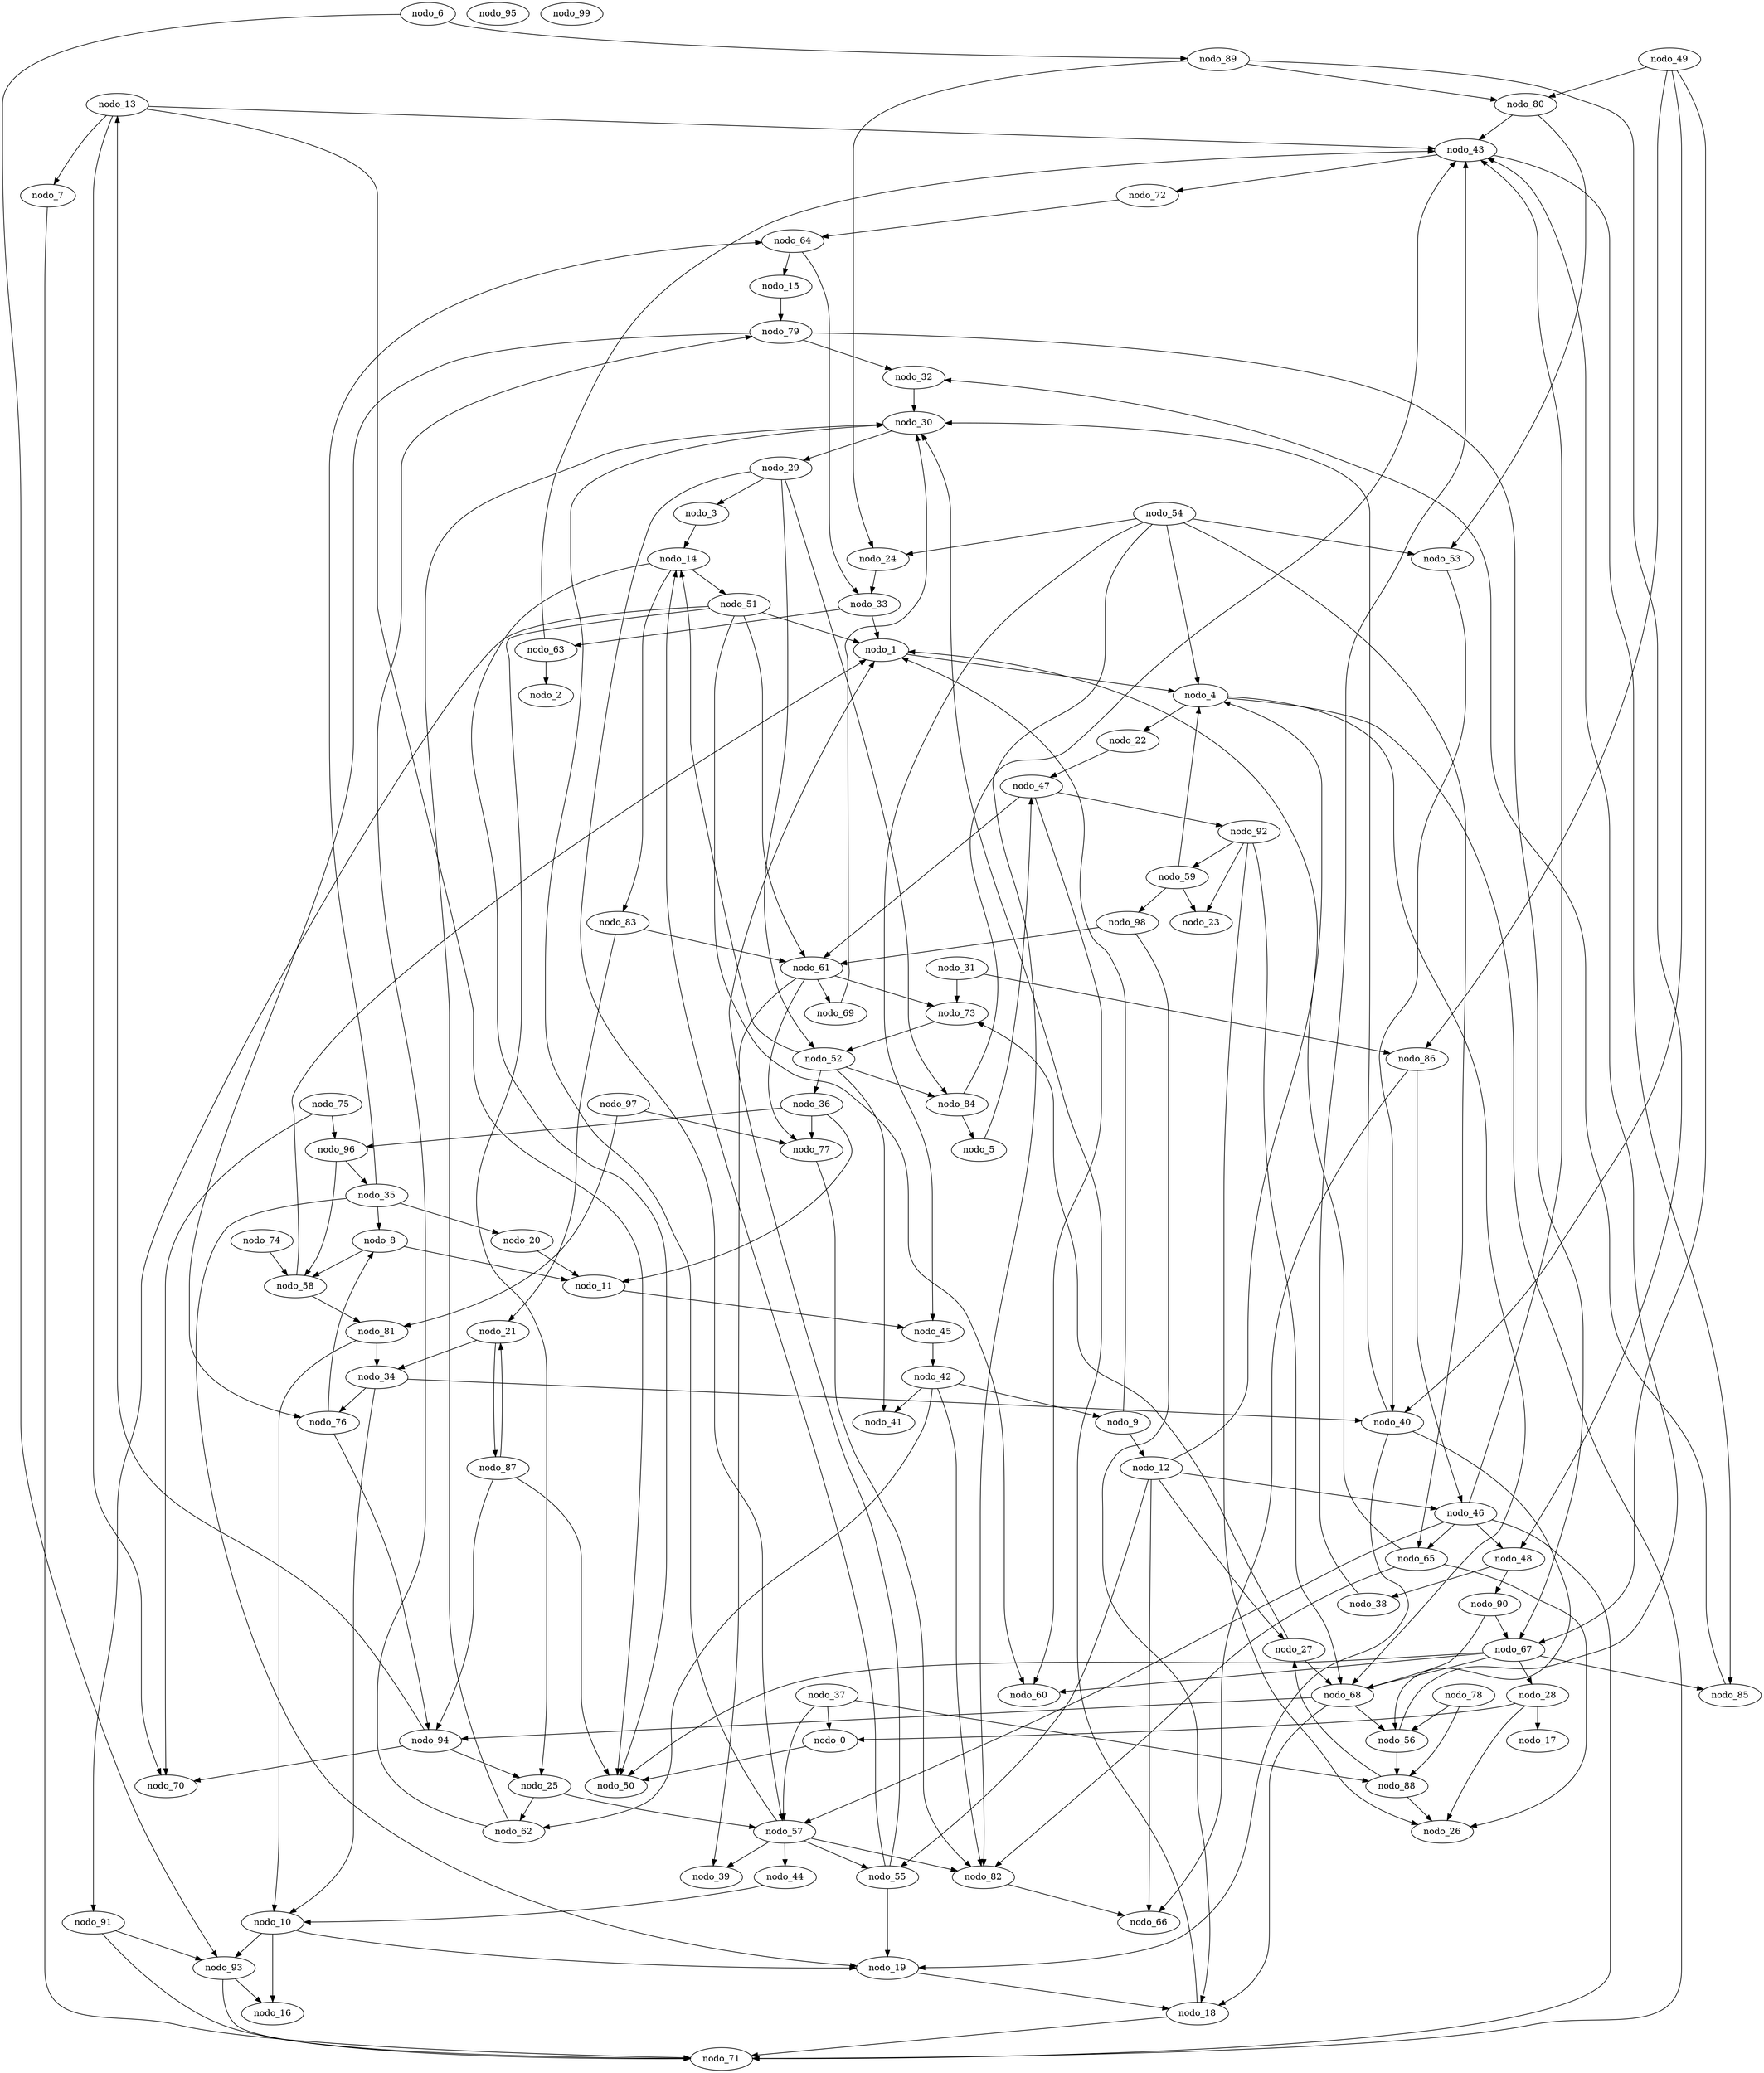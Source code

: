 digraph gen_erdos_ren_100 {
  nodo_0;
  nodo_1;
  nodo_2;
  nodo_3;
  nodo_4;
  nodo_5;
  nodo_6;
  nodo_7;
  nodo_8;
  nodo_9;
  nodo_10;
  nodo_11;
  nodo_12;
  nodo_13;
  nodo_14;
  nodo_15;
  nodo_16;
  nodo_17;
  nodo_18;
  nodo_19;
  nodo_20;
  nodo_21;
  nodo_22;
  nodo_23;
  nodo_24;
  nodo_25;
  nodo_26;
  nodo_27;
  nodo_28;
  nodo_29;
  nodo_30;
  nodo_31;
  nodo_32;
  nodo_33;
  nodo_34;
  nodo_35;
  nodo_36;
  nodo_37;
  nodo_38;
  nodo_39;
  nodo_40;
  nodo_41;
  nodo_42;
  nodo_43;
  nodo_44;
  nodo_45;
  nodo_46;
  nodo_47;
  nodo_48;
  nodo_49;
  nodo_50;
  nodo_51;
  nodo_52;
  nodo_53;
  nodo_54;
  nodo_55;
  nodo_56;
  nodo_57;
  nodo_58;
  nodo_59;
  nodo_60;
  nodo_61;
  nodo_62;
  nodo_63;
  nodo_64;
  nodo_65;
  nodo_66;
  nodo_67;
  nodo_68;
  nodo_69;
  nodo_70;
  nodo_71;
  nodo_72;
  nodo_73;
  nodo_74;
  nodo_75;
  nodo_76;
  nodo_77;
  nodo_78;
  nodo_79;
  nodo_80;
  nodo_81;
  nodo_82;
  nodo_83;
  nodo_84;
  nodo_85;
  nodo_86;
  nodo_87;
  nodo_88;
  nodo_89;
  nodo_90;
  nodo_91;
  nodo_92;
  nodo_93;
  nodo_94;
  nodo_95;
  nodo_96;
  nodo_97;
  nodo_98;
  nodo_99;
  nodo_49 -> nodo_86;
  nodo_33 -> nodo_1;
  nodo_28 -> nodo_26;
  nodo_52 -> nodo_14;
  nodo_81 -> nodo_10;
  nodo_80 -> nodo_43;
  nodo_45 -> nodo_42;
  nodo_49 -> nodo_80;
  nodo_8 -> nodo_58;
  nodo_15 -> nodo_79;
  nodo_92 -> nodo_26;
  nodo_67 -> nodo_68;
  nodo_33 -> nodo_63;
  nodo_92 -> nodo_23;
  nodo_79 -> nodo_67;
  nodo_57 -> nodo_30;
  nodo_57 -> nodo_39;
  nodo_27 -> nodo_68;
  nodo_21 -> nodo_87;
  nodo_67 -> nodo_85;
  nodo_29 -> nodo_3;
  nodo_68 -> nodo_56;
  nodo_4 -> nodo_22;
  nodo_57 -> nodo_44;
  nodo_96 -> nodo_58;
  nodo_22 -> nodo_47;
  nodo_51 -> nodo_61;
  nodo_78 -> nodo_88;
  nodo_40 -> nodo_19;
  nodo_51 -> nodo_60;
  nodo_49 -> nodo_67;
  nodo_48 -> nodo_90;
  nodo_52 -> nodo_36;
  nodo_43 -> nodo_85;
  nodo_55 -> nodo_1;
  nodo_81 -> nodo_34;
  nodo_86 -> nodo_46;
  nodo_69 -> nodo_30;
  nodo_87 -> nodo_21;
  nodo_63 -> nodo_43;
  nodo_93 -> nodo_16;
  nodo_37 -> nodo_88;
  nodo_62 -> nodo_79;
  nodo_64 -> nodo_15;
  nodo_57 -> nodo_55;
  nodo_56 -> nodo_88;
  nodo_34 -> nodo_10;
  nodo_91 -> nodo_71;
  nodo_52 -> nodo_41;
  nodo_14 -> nodo_83;
  nodo_28 -> nodo_0;
  nodo_28 -> nodo_17;
  nodo_74 -> nodo_58;
  nodo_80 -> nodo_53;
  nodo_43 -> nodo_72;
  nodo_38 -> nodo_43;
  nodo_98 -> nodo_18;
  nodo_79 -> nodo_76;
  nodo_10 -> nodo_19;
  nodo_97 -> nodo_81;
  nodo_54 -> nodo_4;
  nodo_10 -> nodo_16;
  nodo_86 -> nodo_66;
  nodo_49 -> nodo_40;
  nodo_36 -> nodo_96;
  nodo_92 -> nodo_68;
  nodo_64 -> nodo_33;
  nodo_31 -> nodo_86;
  nodo_51 -> nodo_91;
  nodo_91 -> nodo_93;
  nodo_97 -> nodo_77;
  nodo_42 -> nodo_9;
  nodo_47 -> nodo_92;
  nodo_65 -> nodo_1;
  nodo_68 -> nodo_94;
  nodo_42 -> nodo_82;
  nodo_92 -> nodo_59;
  nodo_57 -> nodo_82;
  nodo_4 -> nodo_68;
  nodo_37 -> nodo_57;
  nodo_21 -> nodo_34;
  nodo_59 -> nodo_23;
  nodo_31 -> nodo_73;
  nodo_53 -> nodo_40;
  nodo_76 -> nodo_8;
  nodo_25 -> nodo_57;
  nodo_44 -> nodo_10;
  nodo_88 -> nodo_26;
  nodo_5 -> nodo_47;
  nodo_88 -> nodo_27;
  nodo_36 -> nodo_77;
  nodo_65 -> nodo_26;
  nodo_32 -> nodo_30;
  nodo_94 -> nodo_25;
  nodo_4 -> nodo_71;
  nodo_13 -> nodo_70;
  nodo_52 -> nodo_84;
  nodo_54 -> nodo_24;
  nodo_25 -> nodo_62;
  nodo_98 -> nodo_61;
  nodo_42 -> nodo_62;
  nodo_14 -> nodo_51;
  nodo_87 -> nodo_50;
  nodo_48 -> nodo_38;
  nodo_75 -> nodo_70;
  nodo_94 -> nodo_13;
  nodo_14 -> nodo_50;
  nodo_47 -> nodo_61;
  nodo_47 -> nodo_60;
  nodo_82 -> nodo_66;
  nodo_37 -> nodo_0;
  nodo_58 -> nodo_81;
  nodo_13 -> nodo_50;
  nodo_20 -> nodo_11;
  nodo_0 -> nodo_50;
  nodo_54 -> nodo_45;
  nodo_55 -> nodo_19;
  nodo_93 -> nodo_71;
  nodo_55 -> nodo_14;
  nodo_63 -> nodo_2;
  nodo_42 -> nodo_41;
  nodo_83 -> nodo_21;
  nodo_29 -> nodo_84;
  nodo_54 -> nodo_53;
  nodo_75 -> nodo_96;
  nodo_18 -> nodo_71;
  nodo_46 -> nodo_71;
  nodo_59 -> nodo_4;
  nodo_94 -> nodo_70;
  nodo_29 -> nodo_57;
  nodo_13 -> nodo_7;
  nodo_29 -> nodo_52;
  nodo_83 -> nodo_61;
  nodo_19 -> nodo_18;
  nodo_35 -> nodo_64;
  nodo_12 -> nodo_66;
  nodo_51 -> nodo_1;
  nodo_76 -> nodo_94;
  nodo_54 -> nodo_65;
  nodo_65 -> nodo_82;
  nodo_46 -> nodo_65;
  nodo_89 -> nodo_24;
  nodo_87 -> nodo_94;
  nodo_13 -> nodo_43;
  nodo_61 -> nodo_39;
  nodo_12 -> nodo_4;
  nodo_35 -> nodo_8;
  nodo_46 -> nodo_57;
  nodo_30 -> nodo_29;
  nodo_84 -> nodo_43;
  nodo_58 -> nodo_1;
  nodo_36 -> nodo_11;
  nodo_46 -> nodo_48;
  nodo_67 -> nodo_28;
  nodo_77 -> nodo_82;
  nodo_54 -> nodo_82;
  nodo_34 -> nodo_76;
  nodo_59 -> nodo_98;
  nodo_8 -> nodo_11;
  nodo_78 -> nodo_56;
  nodo_24 -> nodo_33;
  nodo_1 -> nodo_4;
  nodo_84 -> nodo_5;
  nodo_12 -> nodo_46;
  nodo_46 -> nodo_43;
  nodo_9 -> nodo_1;
  nodo_40 -> nodo_56;
  nodo_89 -> nodo_48;
  nodo_6 -> nodo_89;
  nodo_12 -> nodo_55;
  nodo_3 -> nodo_14;
  nodo_18 -> nodo_30;
  nodo_72 -> nodo_64;
  nodo_51 -> nodo_25;
  nodo_89 -> nodo_80;
  nodo_67 -> nodo_50;
  nodo_11 -> nodo_45;
  nodo_35 -> nodo_19;
  nodo_27 -> nodo_73;
  nodo_85 -> nodo_32;
  nodo_90 -> nodo_68;
  nodo_62 -> nodo_30;
  nodo_35 -> nodo_20;
  nodo_90 -> nodo_67;
  nodo_68 -> nodo_18;
  nodo_61 -> nodo_69;
  nodo_56 -> nodo_43;
  nodo_6 -> nodo_93;
  nodo_12 -> nodo_27;
  nodo_67 -> nodo_60;
  nodo_61 -> nodo_73;
  nodo_10 -> nodo_93;
  nodo_61 -> nodo_77;
  nodo_40 -> nodo_30;
  nodo_7 -> nodo_71;
  nodo_96 -> nodo_35;
  nodo_9 -> nodo_12;
  nodo_34 -> nodo_40;
  nodo_79 -> nodo_32;
  nodo_73 -> nodo_52;
}